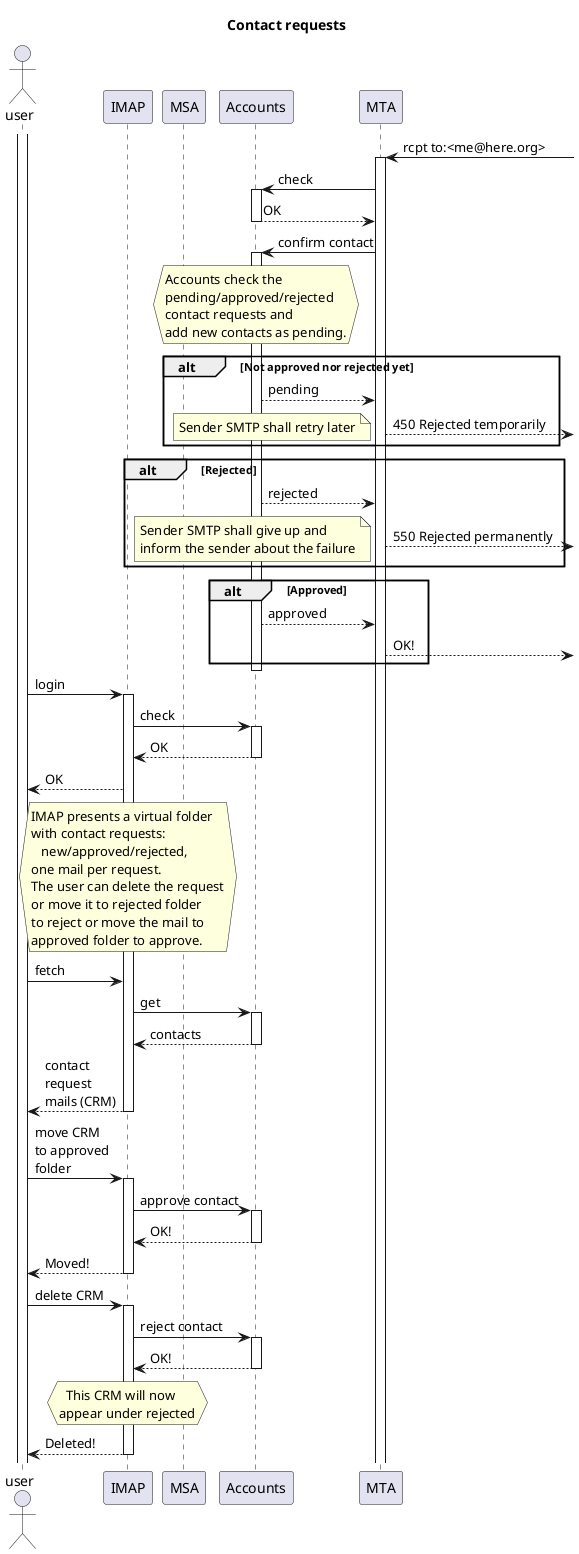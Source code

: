 @startuml

title Contact requests

actor user
participant IMAP
participant MSA
participant Accounts
participant MTA

MTA <- : rcpt to:<me@here.org>
activate MTA

MTA -> Accounts++ : check
return OK
MTA -> Accounts : confirm contact
activate Accounts

hnote over Accounts
    Accounts check the 
    pending/approved/rejected
    contact requests and
    add new contacts as pending.
end hnote

alt Not approved nor rejected yet
Accounts --> MTA: pending
MTA --> : 450 Rejected temporarily
note right
    Sender SMTP shall retry later
end note
end alt

alt Rejected
Accounts --> MTA: rejected
MTA --> : 550 Rejected permanently
note right
    Sender SMTP shall give up and 
    inform the sender about the failure
end note
end alt

alt Approved
Accounts --> MTA: approved
MTA --> : OK!
end alt

deactivate Accounts


activate user


user -> IMAP++: login
IMAP -> Accounts++: check
return OK
IMAP --> user: OK


hnote over IMAP
    IMAP presents a virtual folder
    with contact requests: 
       new/approved/rejected, 
    one mail per request. 
    The user can delete the request
    or move it to rejected folder
    to reject or move the mail to 
    approved folder to approve.
end hnote

user -> IMAP: fetch
IMAP -> Accounts++: get
return contacts
return contact\nrequest\nmails (CRM)

user -> IMAP++: move CRM\nto approved\nfolder
IMAP -> Accounts++: approve contact
return OK!
return Moved!

user -> IMAP++: delete CRM
IMAP -> Accounts++: reject contact
return OK!
hnote over IMAP
      This CRM will now
    appear under rejected
end hnote
return Deleted!



@enduml